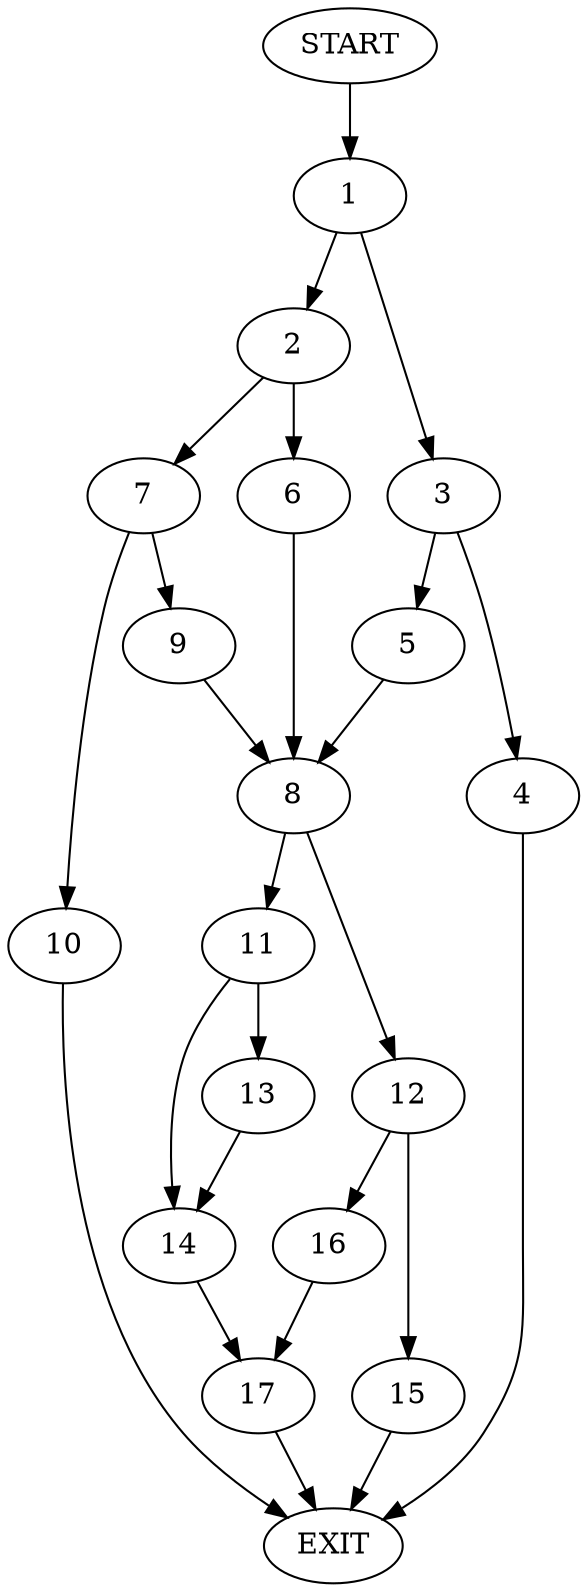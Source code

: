 digraph {
0 [label="START"]
18 [label="EXIT"]
0 -> 1
1 -> 2
1 -> 3
3 -> 4
3 -> 5
2 -> 6
2 -> 7
6 -> 8
7 -> 9
7 -> 10
8 -> 11
8 -> 12
10 -> 18
9 -> 8
5 -> 8
4 -> 18
11 -> 13
11 -> 14
12 -> 15
12 -> 16
13 -> 14
14 -> 17
17 -> 18
16 -> 17
15 -> 18
}
